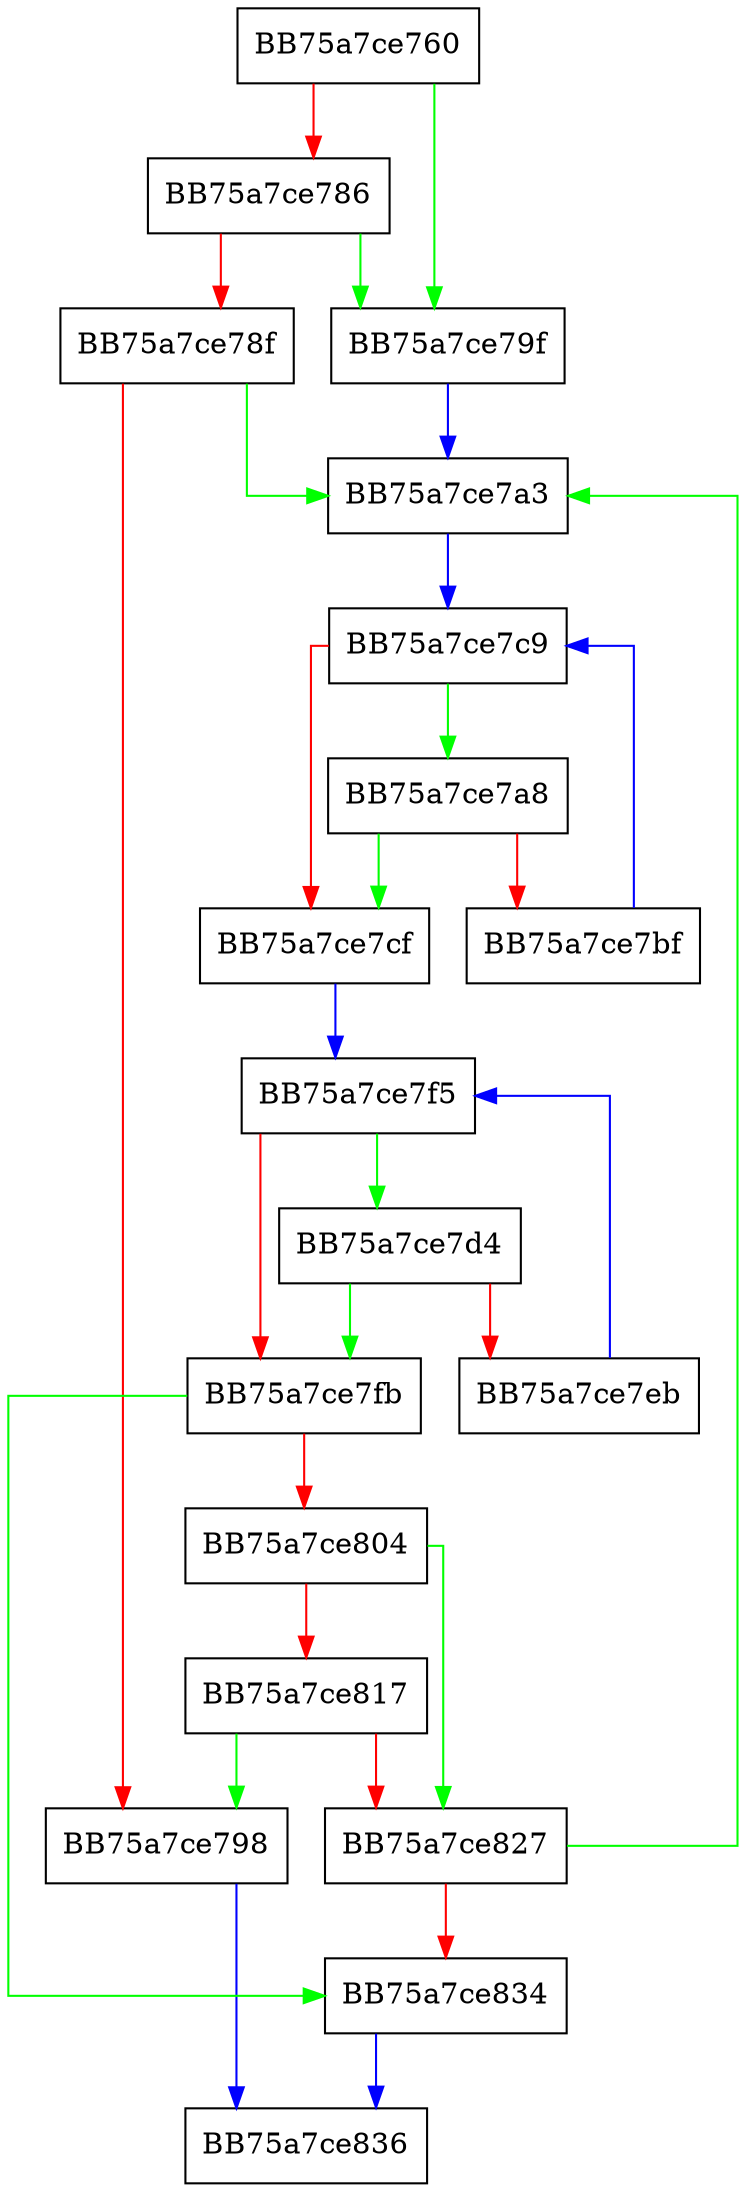 digraph find_restart_word {
  node [shape="box"];
  graph [splines=ortho];
  BB75a7ce760 -> BB75a7ce79f [color="green"];
  BB75a7ce760 -> BB75a7ce786 [color="red"];
  BB75a7ce786 -> BB75a7ce79f [color="green"];
  BB75a7ce786 -> BB75a7ce78f [color="red"];
  BB75a7ce78f -> BB75a7ce7a3 [color="green"];
  BB75a7ce78f -> BB75a7ce798 [color="red"];
  BB75a7ce798 -> BB75a7ce836 [color="blue"];
  BB75a7ce79f -> BB75a7ce7a3 [color="blue"];
  BB75a7ce7a3 -> BB75a7ce7c9 [color="blue"];
  BB75a7ce7a8 -> BB75a7ce7cf [color="green"];
  BB75a7ce7a8 -> BB75a7ce7bf [color="red"];
  BB75a7ce7bf -> BB75a7ce7c9 [color="blue"];
  BB75a7ce7c9 -> BB75a7ce7a8 [color="green"];
  BB75a7ce7c9 -> BB75a7ce7cf [color="red"];
  BB75a7ce7cf -> BB75a7ce7f5 [color="blue"];
  BB75a7ce7d4 -> BB75a7ce7fb [color="green"];
  BB75a7ce7d4 -> BB75a7ce7eb [color="red"];
  BB75a7ce7eb -> BB75a7ce7f5 [color="blue"];
  BB75a7ce7f5 -> BB75a7ce7d4 [color="green"];
  BB75a7ce7f5 -> BB75a7ce7fb [color="red"];
  BB75a7ce7fb -> BB75a7ce834 [color="green"];
  BB75a7ce7fb -> BB75a7ce804 [color="red"];
  BB75a7ce804 -> BB75a7ce827 [color="green"];
  BB75a7ce804 -> BB75a7ce817 [color="red"];
  BB75a7ce817 -> BB75a7ce798 [color="green"];
  BB75a7ce817 -> BB75a7ce827 [color="red"];
  BB75a7ce827 -> BB75a7ce7a3 [color="green"];
  BB75a7ce827 -> BB75a7ce834 [color="red"];
  BB75a7ce834 -> BB75a7ce836 [color="blue"];
}